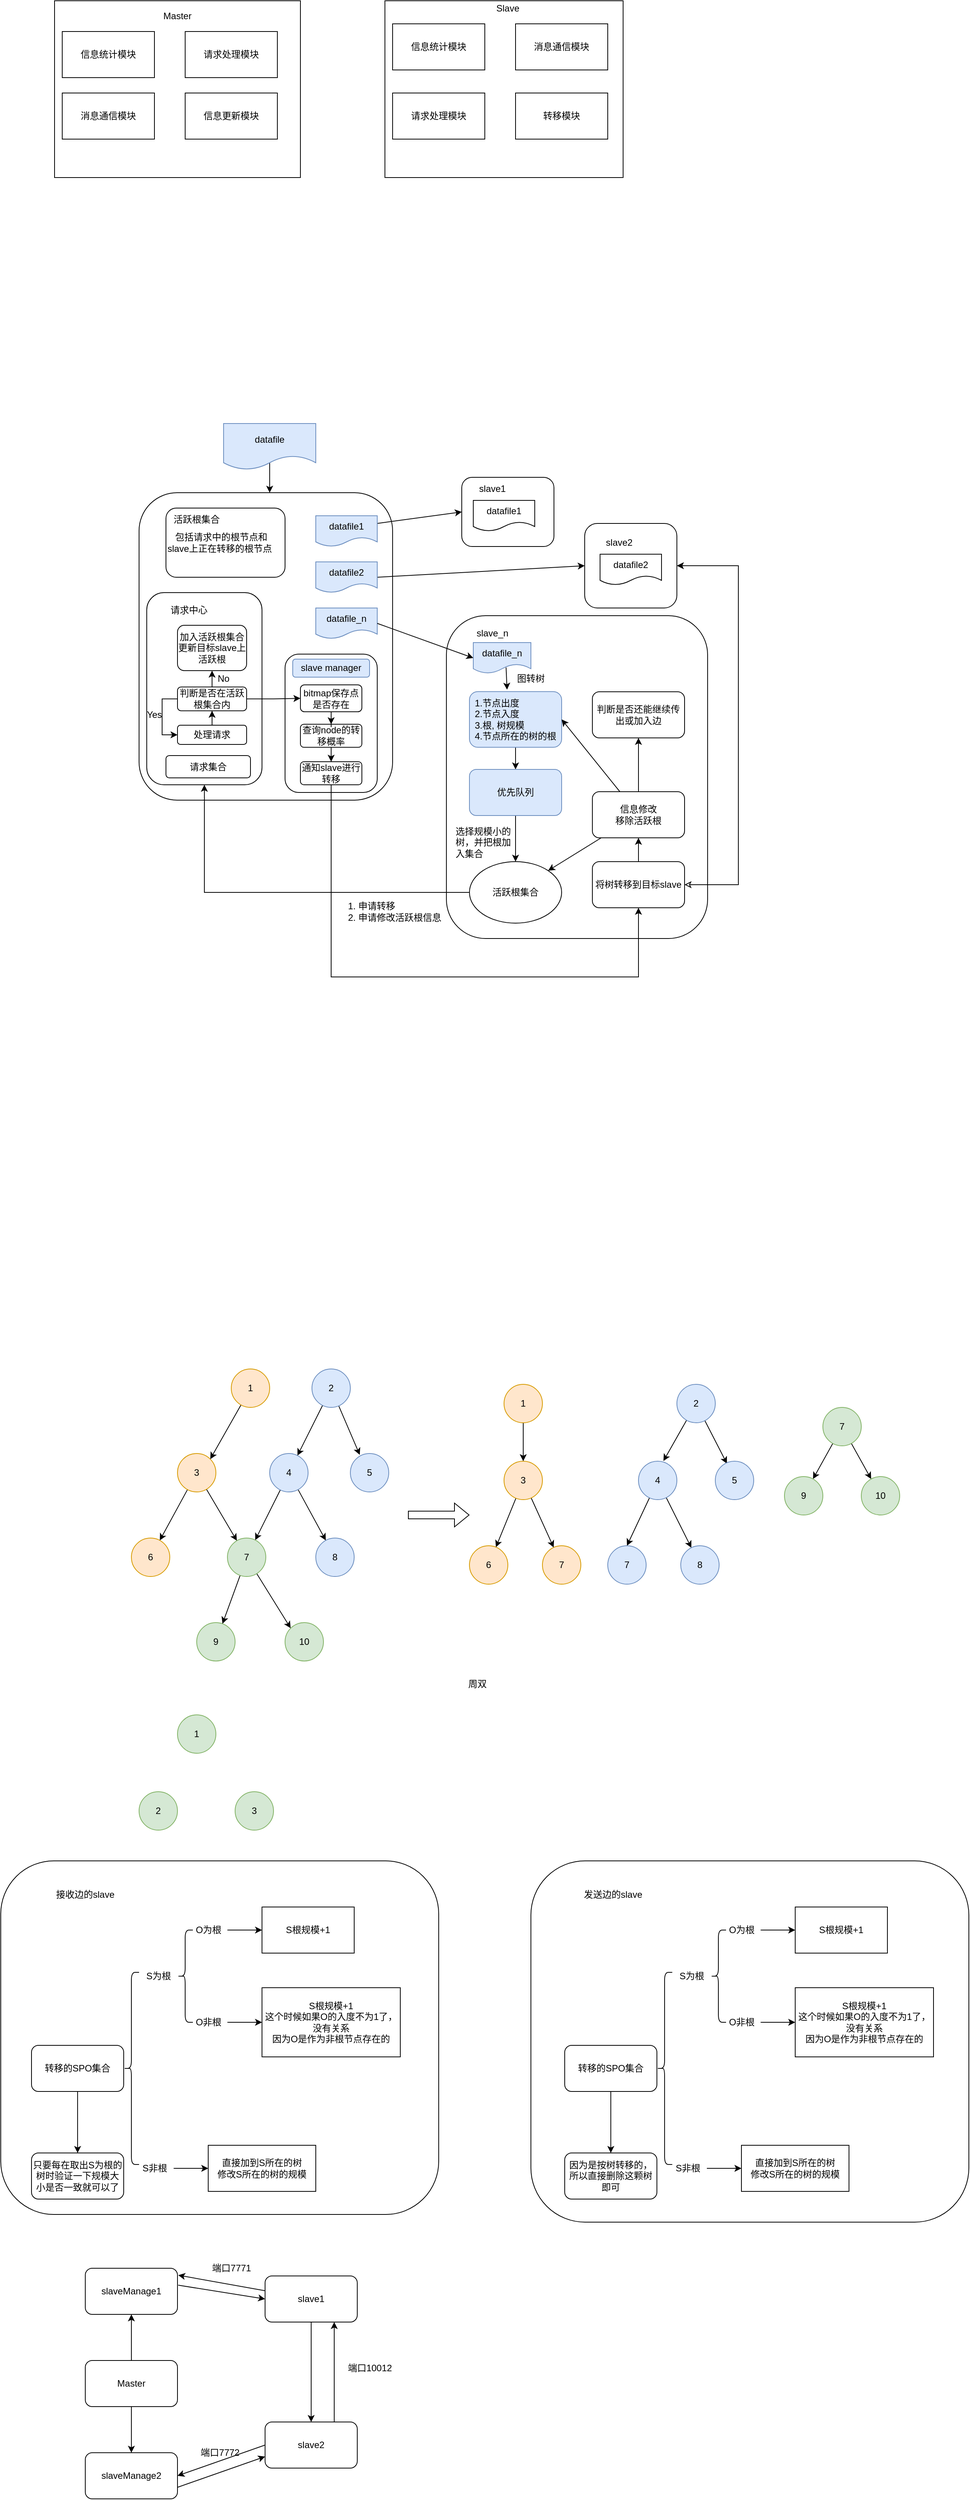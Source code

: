 <mxfile version="16.1.4" type="github">
  <diagram id="CnrGdjlpG-0PLHqotfFn" name="Page-1">
    <mxGraphModel dx="794" dy="814" grid="1" gridSize="10" guides="1" tooltips="1" connect="1" arrows="1" fold="1" page="1" pageScale="1" pageWidth="827" pageHeight="1169" math="0" shadow="0">
      <root>
        <mxCell id="0" />
        <mxCell id="1" parent="0" />
        <mxCell id="g1QRkOlSLJRobrrcsTEr-57" value="" style="rounded=1;whiteSpace=wrap;html=1;" vertex="1" parent="1">
          <mxGeometry x="700" y="2500" width="570" height="470" as="geometry" />
        </mxCell>
        <mxCell id="g1QRkOlSLJRobrrcsTEr-56" value="" style="rounded=1;whiteSpace=wrap;html=1;" vertex="1" parent="1">
          <mxGeometry x="10" y="2500" width="570" height="460" as="geometry" />
        </mxCell>
        <mxCell id="zFU5oNDIlzZ2d6ieY4Zo-1" value="" style="rounded=0;whiteSpace=wrap;html=1;" parent="1" vertex="1">
          <mxGeometry x="80" y="80" width="320" height="230" as="geometry" />
        </mxCell>
        <mxCell id="zFU5oNDIlzZ2d6ieY4Zo-2" value="Master" style="text;html=1;strokeColor=none;fillColor=none;align=center;verticalAlign=middle;whiteSpace=wrap;rounded=0;" parent="1" vertex="1">
          <mxGeometry x="220" y="90" width="40" height="20" as="geometry" />
        </mxCell>
        <mxCell id="zFU5oNDIlzZ2d6ieY4Zo-3" value="" style="rounded=0;whiteSpace=wrap;html=1;" parent="1" vertex="1">
          <mxGeometry x="510" y="80" width="310" height="230" as="geometry" />
        </mxCell>
        <mxCell id="zFU5oNDIlzZ2d6ieY4Zo-4" value="Slave" style="text;html=1;strokeColor=none;fillColor=none;align=center;verticalAlign=middle;whiteSpace=wrap;rounded=0;" parent="1" vertex="1">
          <mxGeometry x="650" y="80" width="40" height="20" as="geometry" />
        </mxCell>
        <mxCell id="zFU5oNDIlzZ2d6ieY4Zo-5" value="信息统计模块" style="rounded=0;whiteSpace=wrap;html=1;" parent="1" vertex="1">
          <mxGeometry x="90" y="120" width="120" height="60" as="geometry" />
        </mxCell>
        <mxCell id="zFU5oNDIlzZ2d6ieY4Zo-6" value="请求处理模块" style="rounded=0;whiteSpace=wrap;html=1;" parent="1" vertex="1">
          <mxGeometry x="250" y="120" width="120" height="60" as="geometry" />
        </mxCell>
        <mxCell id="zFU5oNDIlzZ2d6ieY4Zo-7" value="消息通信模块" style="rounded=0;whiteSpace=wrap;html=1;" parent="1" vertex="1">
          <mxGeometry x="90" y="200" width="120" height="60" as="geometry" />
        </mxCell>
        <mxCell id="zFU5oNDIlzZ2d6ieY4Zo-8" value="信息更新模块" style="rounded=0;whiteSpace=wrap;html=1;" parent="1" vertex="1">
          <mxGeometry x="250" y="200" width="120" height="60" as="geometry" />
        </mxCell>
        <mxCell id="zFU5oNDIlzZ2d6ieY4Zo-9" value="信息统计模块" style="rounded=0;whiteSpace=wrap;html=1;" parent="1" vertex="1">
          <mxGeometry x="520" y="110" width="120" height="60" as="geometry" />
        </mxCell>
        <mxCell id="zFU5oNDIlzZ2d6ieY4Zo-10" value="消息通信模块" style="rounded=0;whiteSpace=wrap;html=1;" parent="1" vertex="1">
          <mxGeometry x="680" y="110" width="120" height="60" as="geometry" />
        </mxCell>
        <mxCell id="zFU5oNDIlzZ2d6ieY4Zo-11" value="请求处理模块" style="rounded=0;whiteSpace=wrap;html=1;" parent="1" vertex="1">
          <mxGeometry x="520" y="200" width="120" height="60" as="geometry" />
        </mxCell>
        <mxCell id="zFU5oNDIlzZ2d6ieY4Zo-12" value="转移模块" style="rounded=0;whiteSpace=wrap;html=1;" parent="1" vertex="1">
          <mxGeometry x="680" y="200" width="120" height="60" as="geometry" />
        </mxCell>
        <mxCell id="y5PRtlSAv2PTJu1oQnsw-1" value="" style="rounded=1;whiteSpace=wrap;html=1;" parent="1" vertex="1">
          <mxGeometry x="190" y="720" width="330" height="400" as="geometry" />
        </mxCell>
        <mxCell id="y5PRtlSAv2PTJu1oQnsw-4" style="edgeStyle=orthogonalEdgeStyle;rounded=0;orthogonalLoop=1;jettySize=auto;html=1;exitX=0.525;exitY=0.8;exitDx=0;exitDy=0;exitPerimeter=0;" parent="1" source="y5PRtlSAv2PTJu1oQnsw-3" target="y5PRtlSAv2PTJu1oQnsw-1" edge="1">
          <mxGeometry relative="1" as="geometry">
            <Array as="points">
              <mxPoint x="360" y="648" />
            </Array>
          </mxGeometry>
        </mxCell>
        <mxCell id="y5PRtlSAv2PTJu1oQnsw-3" value="datafile" style="shape=document;whiteSpace=wrap;html=1;boundedLbl=1;fillColor=#dae8fc;strokeColor=#6c8ebf;" parent="1" vertex="1">
          <mxGeometry x="300" y="630" width="120" height="60" as="geometry" />
        </mxCell>
        <mxCell id="y5PRtlSAv2PTJu1oQnsw-18" style="rounded=0;orthogonalLoop=1;jettySize=auto;html=1;exitX=1;exitY=0.25;exitDx=0;exitDy=0;entryX=0;entryY=0.5;entryDx=0;entryDy=0;" parent="1" source="y5PRtlSAv2PTJu1oQnsw-5" target="y5PRtlSAv2PTJu1oQnsw-9" edge="1">
          <mxGeometry relative="1" as="geometry" />
        </mxCell>
        <mxCell id="y5PRtlSAv2PTJu1oQnsw-5" value="datafile1" style="shape=document;whiteSpace=wrap;html=1;boundedLbl=1;fillColor=#dae8fc;strokeColor=#6c8ebf;" parent="1" vertex="1">
          <mxGeometry x="420" y="750" width="80" height="40" as="geometry" />
        </mxCell>
        <mxCell id="y5PRtlSAv2PTJu1oQnsw-19" style="edgeStyle=none;rounded=0;orthogonalLoop=1;jettySize=auto;html=1;exitX=1;exitY=0.5;exitDx=0;exitDy=0;entryX=0;entryY=0.5;entryDx=0;entryDy=0;" parent="1" source="y5PRtlSAv2PTJu1oQnsw-6" target="y5PRtlSAv2PTJu1oQnsw-11" edge="1">
          <mxGeometry relative="1" as="geometry" />
        </mxCell>
        <mxCell id="y5PRtlSAv2PTJu1oQnsw-6" value="datafile2" style="shape=document;whiteSpace=wrap;html=1;boundedLbl=1;fillColor=#dae8fc;strokeColor=#6c8ebf;" parent="1" vertex="1">
          <mxGeometry x="420" y="810" width="80" height="40" as="geometry" />
        </mxCell>
        <mxCell id="y5PRtlSAv2PTJu1oQnsw-7" value="datafile_n" style="shape=document;whiteSpace=wrap;html=1;boundedLbl=1;fillColor=#dae8fc;strokeColor=#6c8ebf;" parent="1" vertex="1">
          <mxGeometry x="420" y="870" width="80" height="40" as="geometry" />
        </mxCell>
        <mxCell id="y5PRtlSAv2PTJu1oQnsw-9" value="" style="rounded=1;whiteSpace=wrap;html=1;" parent="1" vertex="1">
          <mxGeometry x="610" y="700" width="120" height="90" as="geometry" />
        </mxCell>
        <mxCell id="y5PRtlSAv2PTJu1oQnsw-10" value="slave1" style="text;html=1;strokeColor=none;fillColor=none;align=center;verticalAlign=middle;whiteSpace=wrap;rounded=0;" parent="1" vertex="1">
          <mxGeometry x="620" y="700" width="60" height="30" as="geometry" />
        </mxCell>
        <mxCell id="y5PRtlSAv2PTJu1oQnsw-11" value="" style="rounded=1;whiteSpace=wrap;html=1;" parent="1" vertex="1">
          <mxGeometry x="770" y="760" width="120" height="110" as="geometry" />
        </mxCell>
        <mxCell id="y5PRtlSAv2PTJu1oQnsw-12" value="slave2" style="text;html=1;strokeColor=none;fillColor=none;align=center;verticalAlign=middle;whiteSpace=wrap;rounded=0;" parent="1" vertex="1">
          <mxGeometry x="785" y="770" width="60" height="30" as="geometry" />
        </mxCell>
        <mxCell id="y5PRtlSAv2PTJu1oQnsw-13" value="" style="rounded=1;whiteSpace=wrap;html=1;" parent="1" vertex="1">
          <mxGeometry x="590" y="880" width="340" height="420" as="geometry" />
        </mxCell>
        <mxCell id="y5PRtlSAv2PTJu1oQnsw-14" value="slave_n" style="text;html=1;strokeColor=none;fillColor=none;align=center;verticalAlign=middle;whiteSpace=wrap;rounded=0;" parent="1" vertex="1">
          <mxGeometry x="620" y="888" width="60" height="30" as="geometry" />
        </mxCell>
        <mxCell id="y5PRtlSAv2PTJu1oQnsw-15" value="datafile1" style="shape=document;whiteSpace=wrap;html=1;boundedLbl=1;" parent="1" vertex="1">
          <mxGeometry x="625" y="730" width="80" height="40" as="geometry" />
        </mxCell>
        <mxCell id="y5PRtlSAv2PTJu1oQnsw-16" value="datafile2" style="shape=document;whiteSpace=wrap;html=1;boundedLbl=1;" parent="1" vertex="1">
          <mxGeometry x="790" y="800" width="80" height="40" as="geometry" />
        </mxCell>
        <mxCell id="y5PRtlSAv2PTJu1oQnsw-22" style="edgeStyle=none;rounded=0;orthogonalLoop=1;jettySize=auto;html=1;entryX=0.408;entryY=-0.034;entryDx=0;entryDy=0;entryPerimeter=0;exitX=0.569;exitY=0.81;exitDx=0;exitDy=0;exitPerimeter=0;" parent="1" source="y5PRtlSAv2PTJu1oQnsw-17" target="y5PRtlSAv2PTJu1oQnsw-21" edge="1">
          <mxGeometry relative="1" as="geometry" />
        </mxCell>
        <mxCell id="y5PRtlSAv2PTJu1oQnsw-17" value="datafile_n" style="shape=document;whiteSpace=wrap;html=1;boundedLbl=1;fillColor=#dae8fc;strokeColor=#6c8ebf;" parent="1" vertex="1">
          <mxGeometry x="625" y="915" width="75" height="40" as="geometry" />
        </mxCell>
        <mxCell id="y5PRtlSAv2PTJu1oQnsw-29" style="edgeStyle=none;rounded=0;orthogonalLoop=1;jettySize=auto;html=1;entryX=0.5;entryY=0;entryDx=0;entryDy=0;" parent="1" source="y5PRtlSAv2PTJu1oQnsw-21" target="y5PRtlSAv2PTJu1oQnsw-28" edge="1">
          <mxGeometry relative="1" as="geometry" />
        </mxCell>
        <mxCell id="y5PRtlSAv2PTJu1oQnsw-21" value="&lt;div style=&quot;text-align: left&quot;&gt;&lt;span&gt;1.节点出度&lt;/span&gt;&lt;/div&gt;&lt;span&gt;&lt;div style=&quot;text-align: left&quot;&gt;&lt;span&gt;2.节点入度&lt;/span&gt;&lt;/div&gt;&lt;/span&gt;&lt;div style=&quot;text-align: left&quot;&gt;&lt;span&gt;3.根, 树规模&lt;/span&gt;&lt;/div&gt;&lt;div style=&quot;text-align: left&quot;&gt;&lt;span&gt;4.节点所在的树的根&lt;/span&gt;&lt;/div&gt;" style="rounded=1;whiteSpace=wrap;html=1;fillColor=#dae8fc;strokeColor=#6c8ebf;" parent="1" vertex="1">
          <mxGeometry x="620" y="978.75" width="120" height="72.5" as="geometry" />
        </mxCell>
        <mxCell id="y5PRtlSAv2PTJu1oQnsw-23" value="图转树" style="text;html=1;strokeColor=none;fillColor=none;align=center;verticalAlign=middle;whiteSpace=wrap;rounded=0;" parent="1" vertex="1">
          <mxGeometry x="670" y="946.5" width="60" height="30" as="geometry" />
        </mxCell>
        <mxCell id="y5PRtlSAv2PTJu1oQnsw-37" style="edgeStyle=orthogonalEdgeStyle;rounded=0;orthogonalLoop=1;jettySize=auto;html=1;entryX=0.5;entryY=1;entryDx=0;entryDy=0;" parent="1" source="y5PRtlSAv2PTJu1oQnsw-26" target="y5PRtlSAv2PTJu1oQnsw-34" edge="1">
          <mxGeometry relative="1" as="geometry" />
        </mxCell>
        <mxCell id="y5PRtlSAv2PTJu1oQnsw-26" value="活跃根集合" style="ellipse;whiteSpace=wrap;html=1;" parent="1" vertex="1">
          <mxGeometry x="620" y="1200" width="120" height="80" as="geometry" />
        </mxCell>
        <mxCell id="y5PRtlSAv2PTJu1oQnsw-31" style="edgeStyle=orthogonalEdgeStyle;rounded=0;orthogonalLoop=1;jettySize=auto;html=1;entryX=0.5;entryY=0;entryDx=0;entryDy=0;exitX=0.5;exitY=1;exitDx=0;exitDy=0;" parent="1" source="y5PRtlSAv2PTJu1oQnsw-28" target="y5PRtlSAv2PTJu1oQnsw-26" edge="1">
          <mxGeometry relative="1" as="geometry" />
        </mxCell>
        <mxCell id="y5PRtlSAv2PTJu1oQnsw-28" value="优先队列" style="rounded=1;whiteSpace=wrap;html=1;fillColor=#dae8fc;strokeColor=#6c8ebf;" parent="1" vertex="1">
          <mxGeometry x="620" y="1080" width="120" height="60" as="geometry" />
        </mxCell>
        <mxCell id="y5PRtlSAv2PTJu1oQnsw-32" value="选择规模小的树，并把根加入集合" style="text;html=1;strokeColor=none;fillColor=none;align=left;verticalAlign=middle;whiteSpace=wrap;rounded=0;" parent="1" vertex="1">
          <mxGeometry x="600" y="1160" width="80" height="30" as="geometry" />
        </mxCell>
        <mxCell id="y5PRtlSAv2PTJu1oQnsw-20" style="edgeStyle=none;rounded=0;orthogonalLoop=1;jettySize=auto;html=1;exitX=1;exitY=0.5;exitDx=0;exitDy=0;entryX=0;entryY=0.5;entryDx=0;entryDy=0;" parent="1" source="y5PRtlSAv2PTJu1oQnsw-7" target="y5PRtlSAv2PTJu1oQnsw-17" edge="1">
          <mxGeometry relative="1" as="geometry" />
        </mxCell>
        <mxCell id="y5PRtlSAv2PTJu1oQnsw-34" value="" style="rounded=1;whiteSpace=wrap;html=1;" parent="1" vertex="1">
          <mxGeometry x="200" y="850" width="150" height="250" as="geometry" />
        </mxCell>
        <mxCell id="y5PRtlSAv2PTJu1oQnsw-35" value="请求中心" style="text;html=1;strokeColor=none;fillColor=none;align=center;verticalAlign=middle;whiteSpace=wrap;rounded=0;" parent="1" vertex="1">
          <mxGeometry x="225" y="858" width="60" height="30" as="geometry" />
        </mxCell>
        <mxCell id="y5PRtlSAv2PTJu1oQnsw-38" value="1. 申请转移&lt;br&gt;2. 申请修改活跃根信息" style="text;html=1;strokeColor=none;fillColor=none;align=left;verticalAlign=middle;whiteSpace=wrap;rounded=0;" parent="1" vertex="1">
          <mxGeometry x="460" y="1250" width="130" height="30" as="geometry" />
        </mxCell>
        <mxCell id="y5PRtlSAv2PTJu1oQnsw-47" style="edgeStyle=orthogonalEdgeStyle;rounded=0;orthogonalLoop=1;jettySize=auto;html=1;entryX=0.5;entryY=1;entryDx=0;entryDy=0;" parent="1" source="y5PRtlSAv2PTJu1oQnsw-39" target="y5PRtlSAv2PTJu1oQnsw-44" edge="1">
          <mxGeometry relative="1" as="geometry" />
        </mxCell>
        <mxCell id="y5PRtlSAv2PTJu1oQnsw-39" value="处理请求" style="rounded=1;whiteSpace=wrap;html=1;" parent="1" vertex="1">
          <mxGeometry x="240" y="1022.5" width="90" height="25" as="geometry" />
        </mxCell>
        <mxCell id="y5PRtlSAv2PTJu1oQnsw-40" value="&amp;nbsp; &amp;nbsp;包括请求中的根节点和slave上正在转移的根节点" style="rounded=1;whiteSpace=wrap;html=1;align=left;" parent="1" vertex="1">
          <mxGeometry x="225" y="740" width="155" height="90" as="geometry" />
        </mxCell>
        <mxCell id="y5PRtlSAv2PTJu1oQnsw-42" value="" style="rounded=1;whiteSpace=wrap;html=1;" parent="1" vertex="1">
          <mxGeometry x="380" y="930" width="120" height="180" as="geometry" />
        </mxCell>
        <mxCell id="y5PRtlSAv2PTJu1oQnsw-43" value="slave manager" style="rounded=1;whiteSpace=wrap;html=1;fillColor=#dae8fc;strokeColor=#6c8ebf;" parent="1" vertex="1">
          <mxGeometry x="390" y="936.5" width="100" height="23.5" as="geometry" />
        </mxCell>
        <mxCell id="y5PRtlSAv2PTJu1oQnsw-48" style="edgeStyle=orthogonalEdgeStyle;rounded=0;orthogonalLoop=1;jettySize=auto;html=1;entryX=0;entryY=0.5;entryDx=0;entryDy=0;" parent="1" source="y5PRtlSAv2PTJu1oQnsw-44" target="y5PRtlSAv2PTJu1oQnsw-61" edge="1">
          <mxGeometry relative="1" as="geometry" />
        </mxCell>
        <mxCell id="y5PRtlSAv2PTJu1oQnsw-53" style="edgeStyle=orthogonalEdgeStyle;rounded=0;orthogonalLoop=1;jettySize=auto;html=1;" parent="1" source="y5PRtlSAv2PTJu1oQnsw-44" target="y5PRtlSAv2PTJu1oQnsw-51" edge="1">
          <mxGeometry relative="1" as="geometry" />
        </mxCell>
        <mxCell id="y5PRtlSAv2PTJu1oQnsw-55" style="edgeStyle=orthogonalEdgeStyle;rounded=0;orthogonalLoop=1;jettySize=auto;html=1;entryX=0;entryY=0.5;entryDx=0;entryDy=0;" parent="1" source="y5PRtlSAv2PTJu1oQnsw-44" target="y5PRtlSAv2PTJu1oQnsw-39" edge="1">
          <mxGeometry relative="1" as="geometry">
            <Array as="points">
              <mxPoint x="220" y="988.5" />
              <mxPoint x="220" y="1035.5" />
            </Array>
          </mxGeometry>
        </mxCell>
        <mxCell id="y5PRtlSAv2PTJu1oQnsw-44" value="判断是否在活跃根集合内" style="rounded=1;whiteSpace=wrap;html=1;" parent="1" vertex="1">
          <mxGeometry x="240" y="972.75" width="90" height="31" as="geometry" />
        </mxCell>
        <mxCell id="y5PRtlSAv2PTJu1oQnsw-45" value="活跃根集合" style="text;html=1;strokeColor=none;fillColor=none;align=center;verticalAlign=middle;whiteSpace=wrap;rounded=0;" parent="1" vertex="1">
          <mxGeometry x="225" y="740" width="80" height="30" as="geometry" />
        </mxCell>
        <mxCell id="y5PRtlSAv2PTJu1oQnsw-63" style="edgeStyle=orthogonalEdgeStyle;rounded=0;orthogonalLoop=1;jettySize=auto;html=1;entryX=0.5;entryY=0;entryDx=0;entryDy=0;" parent="1" source="y5PRtlSAv2PTJu1oQnsw-49" target="y5PRtlSAv2PTJu1oQnsw-60" edge="1">
          <mxGeometry relative="1" as="geometry" />
        </mxCell>
        <mxCell id="y5PRtlSAv2PTJu1oQnsw-49" value="查询node的转移概率" style="rounded=1;whiteSpace=wrap;html=1;" parent="1" vertex="1">
          <mxGeometry x="400" y="1021.25" width="80" height="30" as="geometry" />
        </mxCell>
        <mxCell id="y5PRtlSAv2PTJu1oQnsw-51" value="加入活跃根集合&lt;br&gt;更新目标slave上活跃根" style="rounded=1;whiteSpace=wrap;html=1;" parent="1" vertex="1">
          <mxGeometry x="240" y="892.5" width="90" height="59" as="geometry" />
        </mxCell>
        <mxCell id="y5PRtlSAv2PTJu1oQnsw-56" value="Yes" style="text;html=1;strokeColor=none;fillColor=none;align=center;verticalAlign=middle;whiteSpace=wrap;rounded=0;" parent="1" vertex="1">
          <mxGeometry x="200" y="1003.75" width="20" height="10" as="geometry" />
        </mxCell>
        <mxCell id="y5PRtlSAv2PTJu1oQnsw-59" value="No" style="text;html=1;strokeColor=none;fillColor=none;align=center;verticalAlign=middle;whiteSpace=wrap;rounded=0;" parent="1" vertex="1">
          <mxGeometry x="285" y="951.5" width="30" height="20" as="geometry" />
        </mxCell>
        <mxCell id="y5PRtlSAv2PTJu1oQnsw-65" style="edgeStyle=orthogonalEdgeStyle;rounded=0;orthogonalLoop=1;jettySize=auto;html=1;entryX=0.5;entryY=1;entryDx=0;entryDy=0;" parent="1" source="y5PRtlSAv2PTJu1oQnsw-60" target="y5PRtlSAv2PTJu1oQnsw-64" edge="1">
          <mxGeometry relative="1" as="geometry">
            <Array as="points">
              <mxPoint x="440" y="1350" />
              <mxPoint x="840" y="1350" />
            </Array>
          </mxGeometry>
        </mxCell>
        <mxCell id="y5PRtlSAv2PTJu1oQnsw-60" value="通知slave进行转移" style="rounded=1;whiteSpace=wrap;html=1;" parent="1" vertex="1">
          <mxGeometry x="400" y="1070" width="80" height="30" as="geometry" />
        </mxCell>
        <mxCell id="y5PRtlSAv2PTJu1oQnsw-62" style="edgeStyle=orthogonalEdgeStyle;rounded=0;orthogonalLoop=1;jettySize=auto;html=1;entryX=0.5;entryY=0;entryDx=0;entryDy=0;" parent="1" source="y5PRtlSAv2PTJu1oQnsw-61" target="y5PRtlSAv2PTJu1oQnsw-49" edge="1">
          <mxGeometry relative="1" as="geometry" />
        </mxCell>
        <mxCell id="y5PRtlSAv2PTJu1oQnsw-61" value="bitmap保存点是否存在" style="rounded=1;whiteSpace=wrap;html=1;" parent="1" vertex="1">
          <mxGeometry x="400" y="970" width="80" height="35" as="geometry" />
        </mxCell>
        <mxCell id="y5PRtlSAv2PTJu1oQnsw-71" style="edgeStyle=orthogonalEdgeStyle;rounded=0;orthogonalLoop=1;jettySize=auto;html=1;entryX=0.5;entryY=1;entryDx=0;entryDy=0;" parent="1" source="y5PRtlSAv2PTJu1oQnsw-64" target="y5PRtlSAv2PTJu1oQnsw-68" edge="1">
          <mxGeometry relative="1" as="geometry" />
        </mxCell>
        <mxCell id="y5PRtlSAv2PTJu1oQnsw-125" style="edgeStyle=orthogonalEdgeStyle;rounded=0;orthogonalLoop=1;jettySize=auto;html=1;entryX=1;entryY=0.5;entryDx=0;entryDy=0;startArrow=classic;startFill=0;" parent="1" source="y5PRtlSAv2PTJu1oQnsw-64" target="y5PRtlSAv2PTJu1oQnsw-11" edge="1">
          <mxGeometry relative="1" as="geometry">
            <Array as="points">
              <mxPoint x="970" y="1230" />
              <mxPoint x="970" y="815" />
            </Array>
          </mxGeometry>
        </mxCell>
        <mxCell id="y5PRtlSAv2PTJu1oQnsw-64" value="将树转移到目标slave" style="rounded=1;whiteSpace=wrap;html=1;" parent="1" vertex="1">
          <mxGeometry x="780" y="1200" width="120" height="60" as="geometry" />
        </mxCell>
        <mxCell id="y5PRtlSAv2PTJu1oQnsw-72" style="rounded=0;orthogonalLoop=1;jettySize=auto;html=1;entryX=1;entryY=0.5;entryDx=0;entryDy=0;" parent="1" source="y5PRtlSAv2PTJu1oQnsw-68" target="y5PRtlSAv2PTJu1oQnsw-21" edge="1">
          <mxGeometry relative="1" as="geometry" />
        </mxCell>
        <mxCell id="y5PRtlSAv2PTJu1oQnsw-73" style="edgeStyle=none;rounded=0;orthogonalLoop=1;jettySize=auto;html=1;entryX=1;entryY=0;entryDx=0;entryDy=0;" parent="1" source="y5PRtlSAv2PTJu1oQnsw-68" target="y5PRtlSAv2PTJu1oQnsw-26" edge="1">
          <mxGeometry relative="1" as="geometry" />
        </mxCell>
        <mxCell id="y5PRtlSAv2PTJu1oQnsw-79" style="edgeStyle=none;rounded=0;orthogonalLoop=1;jettySize=auto;html=1;entryX=0.5;entryY=1;entryDx=0;entryDy=0;" parent="1" source="y5PRtlSAv2PTJu1oQnsw-68" target="y5PRtlSAv2PTJu1oQnsw-74" edge="1">
          <mxGeometry relative="1" as="geometry" />
        </mxCell>
        <mxCell id="y5PRtlSAv2PTJu1oQnsw-68" value="信息修改&lt;br&gt;移除活跃根" style="rounded=1;whiteSpace=wrap;html=1;" parent="1" vertex="1">
          <mxGeometry x="780" y="1109" width="120" height="60" as="geometry" />
        </mxCell>
        <mxCell id="y5PRtlSAv2PTJu1oQnsw-74" value="判断是否还能继续传出或加入边" style="rounded=1;whiteSpace=wrap;html=1;" parent="1" vertex="1">
          <mxGeometry x="780" y="979" width="120" height="60" as="geometry" />
        </mxCell>
        <mxCell id="y5PRtlSAv2PTJu1oQnsw-75" value="请求集合" style="rounded=1;whiteSpace=wrap;html=1;" parent="1" vertex="1">
          <mxGeometry x="225" y="1062" width="110" height="29" as="geometry" />
        </mxCell>
        <mxCell id="y5PRtlSAv2PTJu1oQnsw-83" value="6" style="ellipse;whiteSpace=wrap;html=1;aspect=fixed;fillColor=#ffe6cc;strokeColor=#d79b00;" parent="1" vertex="1">
          <mxGeometry x="620" y="2090" width="50" height="50" as="geometry" />
        </mxCell>
        <mxCell id="y5PRtlSAv2PTJu1oQnsw-84" value="10" style="ellipse;whiteSpace=wrap;html=1;aspect=fixed;fillColor=#d5e8d4;strokeColor=#82b366;" parent="1" vertex="1">
          <mxGeometry x="380" y="2190" width="50" height="50" as="geometry" />
        </mxCell>
        <mxCell id="y5PRtlSAv2PTJu1oQnsw-85" value="9" style="ellipse;whiteSpace=wrap;html=1;aspect=fixed;fillColor=#d5e8d4;strokeColor=#82b366;" parent="1" vertex="1">
          <mxGeometry x="265" y="2190" width="50" height="50" as="geometry" />
        </mxCell>
        <mxCell id="y5PRtlSAv2PTJu1oQnsw-86" value="7" style="ellipse;whiteSpace=wrap;html=1;aspect=fixed;fillColor=#ffe6cc;strokeColor=#d79b00;" parent="1" vertex="1">
          <mxGeometry x="715" y="2090" width="50" height="50" as="geometry" />
        </mxCell>
        <mxCell id="y5PRtlSAv2PTJu1oQnsw-108" style="edgeStyle=none;rounded=0;orthogonalLoop=1;jettySize=auto;html=1;" parent="1" source="y5PRtlSAv2PTJu1oQnsw-87" target="y5PRtlSAv2PTJu1oQnsw-83" edge="1">
          <mxGeometry relative="1" as="geometry" />
        </mxCell>
        <mxCell id="y5PRtlSAv2PTJu1oQnsw-109" style="edgeStyle=none;rounded=0;orthogonalLoop=1;jettySize=auto;html=1;" parent="1" source="y5PRtlSAv2PTJu1oQnsw-87" target="y5PRtlSAv2PTJu1oQnsw-86" edge="1">
          <mxGeometry relative="1" as="geometry" />
        </mxCell>
        <mxCell id="y5PRtlSAv2PTJu1oQnsw-87" value="3" style="ellipse;whiteSpace=wrap;html=1;aspect=fixed;fillColor=#ffe6cc;strokeColor=#d79b00;" parent="1" vertex="1">
          <mxGeometry x="665" y="1980" width="50" height="50" as="geometry" />
        </mxCell>
        <mxCell id="y5PRtlSAv2PTJu1oQnsw-107" style="edgeStyle=none;rounded=0;orthogonalLoop=1;jettySize=auto;html=1;entryX=0.5;entryY=0;entryDx=0;entryDy=0;" parent="1" source="y5PRtlSAv2PTJu1oQnsw-88" target="y5PRtlSAv2PTJu1oQnsw-87" edge="1">
          <mxGeometry relative="1" as="geometry" />
        </mxCell>
        <mxCell id="y5PRtlSAv2PTJu1oQnsw-88" value="1" style="ellipse;whiteSpace=wrap;html=1;aspect=fixed;fillColor=#ffe6cc;strokeColor=#d79b00;" parent="1" vertex="1">
          <mxGeometry x="665" y="1880" width="50" height="50" as="geometry" />
        </mxCell>
        <mxCell id="y5PRtlSAv2PTJu1oQnsw-89" value="5" style="ellipse;whiteSpace=wrap;html=1;aspect=fixed;fillColor=#dae8fc;strokeColor=#6c8ebf;" parent="1" vertex="1">
          <mxGeometry x="465" y="1970" width="50" height="50" as="geometry" />
        </mxCell>
        <mxCell id="y5PRtlSAv2PTJu1oQnsw-90" value="6" style="ellipse;whiteSpace=wrap;html=1;aspect=fixed;fillColor=#ffe6cc;strokeColor=#d79b00;" parent="1" vertex="1">
          <mxGeometry x="180" y="2080" width="50" height="50" as="geometry" />
        </mxCell>
        <mxCell id="y5PRtlSAv2PTJu1oQnsw-91" value="8" style="ellipse;whiteSpace=wrap;html=1;aspect=fixed;fillColor=#dae8fc;strokeColor=#6c8ebf;" parent="1" vertex="1">
          <mxGeometry x="420" y="2080" width="50" height="50" as="geometry" />
        </mxCell>
        <mxCell id="y5PRtlSAv2PTJu1oQnsw-104" style="edgeStyle=none;rounded=0;orthogonalLoop=1;jettySize=auto;html=1;" parent="1" source="y5PRtlSAv2PTJu1oQnsw-92" target="y5PRtlSAv2PTJu1oQnsw-85" edge="1">
          <mxGeometry relative="1" as="geometry" />
        </mxCell>
        <mxCell id="y5PRtlSAv2PTJu1oQnsw-105" style="edgeStyle=none;rounded=0;orthogonalLoop=1;jettySize=auto;html=1;entryX=0;entryY=0;entryDx=0;entryDy=0;" parent="1" source="y5PRtlSAv2PTJu1oQnsw-92" target="y5PRtlSAv2PTJu1oQnsw-84" edge="1">
          <mxGeometry relative="1" as="geometry" />
        </mxCell>
        <mxCell id="y5PRtlSAv2PTJu1oQnsw-92" value="7" style="ellipse;whiteSpace=wrap;html=1;aspect=fixed;fillColor=#d5e8d4;strokeColor=#82b366;" parent="1" vertex="1">
          <mxGeometry x="305" y="2080" width="50" height="50" as="geometry" />
        </mxCell>
        <mxCell id="y5PRtlSAv2PTJu1oQnsw-102" style="edgeStyle=none;rounded=0;orthogonalLoop=1;jettySize=auto;html=1;" parent="1" source="y5PRtlSAv2PTJu1oQnsw-93" target="y5PRtlSAv2PTJu1oQnsw-92" edge="1">
          <mxGeometry relative="1" as="geometry" />
        </mxCell>
        <mxCell id="y5PRtlSAv2PTJu1oQnsw-103" style="edgeStyle=none;rounded=0;orthogonalLoop=1;jettySize=auto;html=1;" parent="1" source="y5PRtlSAv2PTJu1oQnsw-93" target="y5PRtlSAv2PTJu1oQnsw-91" edge="1">
          <mxGeometry relative="1" as="geometry" />
        </mxCell>
        <mxCell id="y5PRtlSAv2PTJu1oQnsw-93" value="4" style="ellipse;whiteSpace=wrap;html=1;aspect=fixed;fillColor=#dae8fc;strokeColor=#6c8ebf;" parent="1" vertex="1">
          <mxGeometry x="360" y="1970" width="50" height="50" as="geometry" />
        </mxCell>
        <mxCell id="y5PRtlSAv2PTJu1oQnsw-100" style="edgeStyle=none;rounded=0;orthogonalLoop=1;jettySize=auto;html=1;" parent="1" source="y5PRtlSAv2PTJu1oQnsw-94" target="y5PRtlSAv2PTJu1oQnsw-90" edge="1">
          <mxGeometry relative="1" as="geometry" />
        </mxCell>
        <mxCell id="y5PRtlSAv2PTJu1oQnsw-101" style="edgeStyle=none;rounded=0;orthogonalLoop=1;jettySize=auto;html=1;" parent="1" source="y5PRtlSAv2PTJu1oQnsw-94" target="y5PRtlSAv2PTJu1oQnsw-92" edge="1">
          <mxGeometry relative="1" as="geometry" />
        </mxCell>
        <mxCell id="y5PRtlSAv2PTJu1oQnsw-94" value="3" style="ellipse;whiteSpace=wrap;html=1;aspect=fixed;fillColor=#ffe6cc;strokeColor=#d79b00;" parent="1" vertex="1">
          <mxGeometry x="240" y="1970" width="50" height="50" as="geometry" />
        </mxCell>
        <mxCell id="y5PRtlSAv2PTJu1oQnsw-99" style="edgeStyle=none;rounded=0;orthogonalLoop=1;jettySize=auto;html=1;" parent="1" source="y5PRtlSAv2PTJu1oQnsw-95" target="y5PRtlSAv2PTJu1oQnsw-93" edge="1">
          <mxGeometry relative="1" as="geometry" />
        </mxCell>
        <mxCell id="y5PRtlSAv2PTJu1oQnsw-106" style="edgeStyle=none;rounded=0;orthogonalLoop=1;jettySize=auto;html=1;entryX=0.245;entryY=0.035;entryDx=0;entryDy=0;entryPerimeter=0;" parent="1" source="y5PRtlSAv2PTJu1oQnsw-95" target="y5PRtlSAv2PTJu1oQnsw-89" edge="1">
          <mxGeometry relative="1" as="geometry" />
        </mxCell>
        <mxCell id="y5PRtlSAv2PTJu1oQnsw-95" value="2" style="ellipse;whiteSpace=wrap;html=1;aspect=fixed;fillColor=#dae8fc;strokeColor=#6c8ebf;" parent="1" vertex="1">
          <mxGeometry x="415" y="1860" width="50" height="50" as="geometry" />
        </mxCell>
        <mxCell id="y5PRtlSAv2PTJu1oQnsw-97" style="edgeStyle=none;rounded=0;orthogonalLoop=1;jettySize=auto;html=1;entryX=1;entryY=0;entryDx=0;entryDy=0;" parent="1" source="y5PRtlSAv2PTJu1oQnsw-96" target="y5PRtlSAv2PTJu1oQnsw-94" edge="1">
          <mxGeometry relative="1" as="geometry" />
        </mxCell>
        <mxCell id="y5PRtlSAv2PTJu1oQnsw-96" value="1" style="ellipse;whiteSpace=wrap;html=1;aspect=fixed;fillColor=#ffe6cc;strokeColor=#d79b00;" parent="1" vertex="1">
          <mxGeometry x="310" y="1860" width="50" height="50" as="geometry" />
        </mxCell>
        <mxCell id="y5PRtlSAv2PTJu1oQnsw-117" style="edgeStyle=none;rounded=0;orthogonalLoop=1;jettySize=auto;html=1;entryX=0.5;entryY=0;entryDx=0;entryDy=0;" parent="1" source="y5PRtlSAv2PTJu1oQnsw-110" target="y5PRtlSAv2PTJu1oQnsw-114" edge="1">
          <mxGeometry relative="1" as="geometry" />
        </mxCell>
        <mxCell id="y5PRtlSAv2PTJu1oQnsw-118" style="edgeStyle=none;rounded=0;orthogonalLoop=1;jettySize=auto;html=1;" parent="1" source="y5PRtlSAv2PTJu1oQnsw-110" target="y5PRtlSAv2PTJu1oQnsw-111" edge="1">
          <mxGeometry relative="1" as="geometry" />
        </mxCell>
        <mxCell id="y5PRtlSAv2PTJu1oQnsw-110" value="4" style="ellipse;whiteSpace=wrap;html=1;aspect=fixed;fillColor=#dae8fc;strokeColor=#6c8ebf;" parent="1" vertex="1">
          <mxGeometry x="840" y="1980" width="50" height="50" as="geometry" />
        </mxCell>
        <mxCell id="y5PRtlSAv2PTJu1oQnsw-111" value="8" style="ellipse;whiteSpace=wrap;html=1;aspect=fixed;fillColor=#dae8fc;strokeColor=#6c8ebf;" parent="1" vertex="1">
          <mxGeometry x="895" y="2090" width="50" height="50" as="geometry" />
        </mxCell>
        <mxCell id="y5PRtlSAv2PTJu1oQnsw-115" style="edgeStyle=none;rounded=0;orthogonalLoop=1;jettySize=auto;html=1;entryX=0.65;entryY=-0.005;entryDx=0;entryDy=0;entryPerimeter=0;" parent="1" source="y5PRtlSAv2PTJu1oQnsw-112" target="y5PRtlSAv2PTJu1oQnsw-110" edge="1">
          <mxGeometry relative="1" as="geometry" />
        </mxCell>
        <mxCell id="y5PRtlSAv2PTJu1oQnsw-116" style="edgeStyle=none;rounded=0;orthogonalLoop=1;jettySize=auto;html=1;entryX=0.303;entryY=0.064;entryDx=0;entryDy=0;entryPerimeter=0;" parent="1" source="y5PRtlSAv2PTJu1oQnsw-112" target="y5PRtlSAv2PTJu1oQnsw-113" edge="1">
          <mxGeometry relative="1" as="geometry" />
        </mxCell>
        <mxCell id="y5PRtlSAv2PTJu1oQnsw-112" value="2" style="ellipse;whiteSpace=wrap;html=1;aspect=fixed;fillColor=#dae8fc;strokeColor=#6c8ebf;" parent="1" vertex="1">
          <mxGeometry x="890" y="1880" width="50" height="50" as="geometry" />
        </mxCell>
        <mxCell id="y5PRtlSAv2PTJu1oQnsw-113" value="5" style="ellipse;whiteSpace=wrap;html=1;aspect=fixed;fillColor=#dae8fc;strokeColor=#6c8ebf;" parent="1" vertex="1">
          <mxGeometry x="940" y="1980" width="50" height="50" as="geometry" />
        </mxCell>
        <mxCell id="y5PRtlSAv2PTJu1oQnsw-114" value="7" style="ellipse;whiteSpace=wrap;html=1;aspect=fixed;fillColor=#dae8fc;strokeColor=#6c8ebf;" parent="1" vertex="1">
          <mxGeometry x="800" y="2090" width="50" height="50" as="geometry" />
        </mxCell>
        <mxCell id="y5PRtlSAv2PTJu1oQnsw-122" style="edgeStyle=none;rounded=0;orthogonalLoop=1;jettySize=auto;html=1;" parent="1" source="y5PRtlSAv2PTJu1oQnsw-119" target="y5PRtlSAv2PTJu1oQnsw-120" edge="1">
          <mxGeometry relative="1" as="geometry" />
        </mxCell>
        <mxCell id="y5PRtlSAv2PTJu1oQnsw-123" style="edgeStyle=none;rounded=0;orthogonalLoop=1;jettySize=auto;html=1;" parent="1" source="y5PRtlSAv2PTJu1oQnsw-119" target="y5PRtlSAv2PTJu1oQnsw-121" edge="1">
          <mxGeometry relative="1" as="geometry" />
        </mxCell>
        <mxCell id="y5PRtlSAv2PTJu1oQnsw-119" value="7" style="ellipse;whiteSpace=wrap;html=1;aspect=fixed;fillColor=#d5e8d4;strokeColor=#82b366;" parent="1" vertex="1">
          <mxGeometry x="1080" y="1910" width="50" height="50" as="geometry" />
        </mxCell>
        <mxCell id="y5PRtlSAv2PTJu1oQnsw-120" value="9" style="ellipse;whiteSpace=wrap;html=1;aspect=fixed;fillColor=#d5e8d4;strokeColor=#82b366;" parent="1" vertex="1">
          <mxGeometry x="1030" y="2000" width="50" height="50" as="geometry" />
        </mxCell>
        <mxCell id="y5PRtlSAv2PTJu1oQnsw-121" value="10" style="ellipse;whiteSpace=wrap;html=1;aspect=fixed;fillColor=#d5e8d4;strokeColor=#82b366;" parent="1" vertex="1">
          <mxGeometry x="1130" y="2000" width="50" height="50" as="geometry" />
        </mxCell>
        <mxCell id="y5PRtlSAv2PTJu1oQnsw-124" value="" style="shape=flexArrow;endArrow=classic;html=1;rounded=0;" parent="1" edge="1">
          <mxGeometry width="50" height="50" relative="1" as="geometry">
            <mxPoint x="540" y="2050" as="sourcePoint" />
            <mxPoint x="620" y="2050" as="targetPoint" />
          </mxGeometry>
        </mxCell>
        <mxCell id="d6v1-Cpk0N6mENJpjrq7-2" value="1" style="ellipse;whiteSpace=wrap;html=1;aspect=fixed;fillColor=#d5e8d4;strokeColor=#82b366;" parent="1" vertex="1">
          <mxGeometry x="240" y="2310" width="50" height="50" as="geometry" />
        </mxCell>
        <mxCell id="d6v1-Cpk0N6mENJpjrq7-3" value="2" style="ellipse;whiteSpace=wrap;html=1;aspect=fixed;fillColor=#d5e8d4;strokeColor=#82b366;" parent="1" vertex="1">
          <mxGeometry x="190" y="2410" width="50" height="50" as="geometry" />
        </mxCell>
        <mxCell id="d6v1-Cpk0N6mENJpjrq7-4" value="3" style="ellipse;whiteSpace=wrap;html=1;aspect=fixed;fillColor=#d5e8d4;strokeColor=#82b366;" parent="1" vertex="1">
          <mxGeometry x="315" y="2410" width="50" height="50" as="geometry" />
        </mxCell>
        <mxCell id="g1QRkOlSLJRobrrcsTEr-17" value="" style="edgeStyle=orthogonalEdgeStyle;rounded=0;orthogonalLoop=1;jettySize=auto;html=1;" edge="1" parent="1" source="g1QRkOlSLJRobrrcsTEr-1" target="g1QRkOlSLJRobrrcsTEr-16">
          <mxGeometry relative="1" as="geometry" />
        </mxCell>
        <mxCell id="g1QRkOlSLJRobrrcsTEr-1" value="转移的SPO集合" style="rounded=1;whiteSpace=wrap;html=1;" vertex="1" parent="1">
          <mxGeometry x="50" y="2740" width="120" height="60" as="geometry" />
        </mxCell>
        <mxCell id="g1QRkOlSLJRobrrcsTEr-2" value="" style="shape=curlyBracket;whiteSpace=wrap;html=1;rounded=1;" vertex="1" parent="1">
          <mxGeometry x="170" y="2645" width="20" height="250" as="geometry" />
        </mxCell>
        <mxCell id="g1QRkOlSLJRobrrcsTEr-3" value="S为根" style="text;html=1;align=center;verticalAlign=middle;resizable=0;points=[];autosize=1;strokeColor=none;fillColor=none;" vertex="1" parent="1">
          <mxGeometry x="190" y="2640" width="50" height="20" as="geometry" />
        </mxCell>
        <mxCell id="g1QRkOlSLJRobrrcsTEr-4" value="" style="shape=curlyBracket;whiteSpace=wrap;html=1;rounded=1;" vertex="1" parent="1">
          <mxGeometry x="240" y="2590" width="20" height="120" as="geometry" />
        </mxCell>
        <mxCell id="g1QRkOlSLJRobrrcsTEr-7" value="" style="edgeStyle=orthogonalEdgeStyle;rounded=0;orthogonalLoop=1;jettySize=auto;html=1;" edge="1" parent="1" source="g1QRkOlSLJRobrrcsTEr-5" target="g1QRkOlSLJRobrrcsTEr-6">
          <mxGeometry relative="1" as="geometry" />
        </mxCell>
        <mxCell id="g1QRkOlSLJRobrrcsTEr-5" value="O为根" style="text;html=1;align=center;verticalAlign=middle;resizable=0;points=[];autosize=1;strokeColor=none;fillColor=none;" vertex="1" parent="1">
          <mxGeometry x="255" y="2580" width="50" height="20" as="geometry" />
        </mxCell>
        <mxCell id="g1QRkOlSLJRobrrcsTEr-6" value="S根规模+1" style="whiteSpace=wrap;html=1;" vertex="1" parent="1">
          <mxGeometry x="350" y="2560" width="120" height="60" as="geometry" />
        </mxCell>
        <mxCell id="g1QRkOlSLJRobrrcsTEr-10" value="" style="edgeStyle=orthogonalEdgeStyle;rounded=0;orthogonalLoop=1;jettySize=auto;html=1;" edge="1" parent="1" source="g1QRkOlSLJRobrrcsTEr-8" target="g1QRkOlSLJRobrrcsTEr-9">
          <mxGeometry relative="1" as="geometry" />
        </mxCell>
        <mxCell id="g1QRkOlSLJRobrrcsTEr-8" value="O非根" style="text;html=1;align=center;verticalAlign=middle;resizable=0;points=[];autosize=1;strokeColor=none;fillColor=none;" vertex="1" parent="1">
          <mxGeometry x="255" y="2700" width="50" height="20" as="geometry" />
        </mxCell>
        <mxCell id="g1QRkOlSLJRobrrcsTEr-9" value="&lt;span&gt;S根规模+1&lt;br&gt;这个时候如果O的入度不为1了，没有关系&lt;br&gt;因为O是作为非根节点存在的&lt;br&gt;&lt;/span&gt;" style="whiteSpace=wrap;html=1;" vertex="1" parent="1">
          <mxGeometry x="350" y="2665" width="180" height="90" as="geometry" />
        </mxCell>
        <mxCell id="g1QRkOlSLJRobrrcsTEr-15" value="" style="edgeStyle=orthogonalEdgeStyle;rounded=0;orthogonalLoop=1;jettySize=auto;html=1;" edge="1" parent="1" source="g1QRkOlSLJRobrrcsTEr-11" target="g1QRkOlSLJRobrrcsTEr-14">
          <mxGeometry relative="1" as="geometry" />
        </mxCell>
        <mxCell id="g1QRkOlSLJRobrrcsTEr-11" value="S非根" style="text;html=1;align=center;verticalAlign=middle;resizable=0;points=[];autosize=1;strokeColor=none;fillColor=none;" vertex="1" parent="1">
          <mxGeometry x="185" y="2890" width="50" height="20" as="geometry" />
        </mxCell>
        <mxCell id="g1QRkOlSLJRobrrcsTEr-14" value="直接加到S所在的树&lt;br&gt;修改S所在的树的规模" style="whiteSpace=wrap;html=1;" vertex="1" parent="1">
          <mxGeometry x="280" y="2870" width="140" height="60" as="geometry" />
        </mxCell>
        <mxCell id="g1QRkOlSLJRobrrcsTEr-16" value="只要每在取出S为根的树时验证一下规模大小是否一致就可以了" style="rounded=1;whiteSpace=wrap;html=1;" vertex="1" parent="1">
          <mxGeometry x="50" y="2880" width="120" height="60" as="geometry" />
        </mxCell>
        <mxCell id="g1QRkOlSLJRobrrcsTEr-21" style="rounded=0;orthogonalLoop=1;jettySize=auto;html=1;entryX=0;entryY=0.5;entryDx=0;entryDy=0;exitX=1.008;exitY=0.367;exitDx=0;exitDy=0;exitPerimeter=0;" edge="1" parent="1" source="g1QRkOlSLJRobrrcsTEr-33" target="g1QRkOlSLJRobrrcsTEr-19">
          <mxGeometry relative="1" as="geometry" />
        </mxCell>
        <mxCell id="g1QRkOlSLJRobrrcsTEr-24" style="edgeStyle=none;rounded=0;orthogonalLoop=1;jettySize=auto;html=1;exitX=1;exitY=0.75;exitDx=0;exitDy=0;entryX=0;entryY=0.75;entryDx=0;entryDy=0;" edge="1" parent="1" source="g1QRkOlSLJRobrrcsTEr-34" target="g1QRkOlSLJRobrrcsTEr-20">
          <mxGeometry relative="1" as="geometry" />
        </mxCell>
        <mxCell id="g1QRkOlSLJRobrrcsTEr-36" style="edgeStyle=none;rounded=0;orthogonalLoop=1;jettySize=auto;html=1;entryX=0.5;entryY=0;entryDx=0;entryDy=0;" edge="1" parent="1" source="g1QRkOlSLJRobrrcsTEr-18" target="g1QRkOlSLJRobrrcsTEr-34">
          <mxGeometry relative="1" as="geometry" />
        </mxCell>
        <mxCell id="g1QRkOlSLJRobrrcsTEr-37" style="edgeStyle=none;rounded=0;orthogonalLoop=1;jettySize=auto;html=1;exitX=0.5;exitY=0;exitDx=0;exitDy=0;" edge="1" parent="1" source="g1QRkOlSLJRobrrcsTEr-18" target="g1QRkOlSLJRobrrcsTEr-33">
          <mxGeometry relative="1" as="geometry" />
        </mxCell>
        <mxCell id="g1QRkOlSLJRobrrcsTEr-18" value="Master" style="rounded=1;whiteSpace=wrap;html=1;" vertex="1" parent="1">
          <mxGeometry x="120" y="3150" width="120" height="60" as="geometry" />
        </mxCell>
        <mxCell id="g1QRkOlSLJRobrrcsTEr-22" style="edgeStyle=none;rounded=0;orthogonalLoop=1;jettySize=auto;html=1;entryX=1.008;entryY=0.15;entryDx=0;entryDy=0;entryPerimeter=0;" edge="1" parent="1" source="g1QRkOlSLJRobrrcsTEr-19" target="g1QRkOlSLJRobrrcsTEr-33">
          <mxGeometry relative="1" as="geometry" />
        </mxCell>
        <mxCell id="g1QRkOlSLJRobrrcsTEr-30" style="edgeStyle=none;rounded=0;orthogonalLoop=1;jettySize=auto;html=1;" edge="1" parent="1" source="g1QRkOlSLJRobrrcsTEr-19" target="g1QRkOlSLJRobrrcsTEr-20">
          <mxGeometry relative="1" as="geometry" />
        </mxCell>
        <mxCell id="g1QRkOlSLJRobrrcsTEr-19" value="slave1" style="rounded=1;whiteSpace=wrap;html=1;" vertex="1" parent="1">
          <mxGeometry x="354" y="3040" width="120" height="60" as="geometry" />
        </mxCell>
        <mxCell id="g1QRkOlSLJRobrrcsTEr-28" style="edgeStyle=none;rounded=0;orthogonalLoop=1;jettySize=auto;html=1;exitX=0;exitY=0.5;exitDx=0;exitDy=0;entryX=1;entryY=0.5;entryDx=0;entryDy=0;" edge="1" parent="1" source="g1QRkOlSLJRobrrcsTEr-20" target="g1QRkOlSLJRobrrcsTEr-34">
          <mxGeometry relative="1" as="geometry" />
        </mxCell>
        <mxCell id="g1QRkOlSLJRobrrcsTEr-31" style="edgeStyle=none;rounded=0;orthogonalLoop=1;jettySize=auto;html=1;exitX=0.75;exitY=0;exitDx=0;exitDy=0;entryX=0.75;entryY=1;entryDx=0;entryDy=0;" edge="1" parent="1" source="g1QRkOlSLJRobrrcsTEr-20" target="g1QRkOlSLJRobrrcsTEr-19">
          <mxGeometry relative="1" as="geometry" />
        </mxCell>
        <mxCell id="g1QRkOlSLJRobrrcsTEr-20" value="slave2" style="rounded=1;whiteSpace=wrap;html=1;" vertex="1" parent="1">
          <mxGeometry x="354" y="3230" width="120" height="60" as="geometry" />
        </mxCell>
        <mxCell id="g1QRkOlSLJRobrrcsTEr-23" value="端口7771" style="text;html=1;align=center;verticalAlign=middle;resizable=0;points=[];autosize=1;strokeColor=none;fillColor=none;" vertex="1" parent="1">
          <mxGeometry x="275" y="3020" width="70" height="20" as="geometry" />
        </mxCell>
        <mxCell id="g1QRkOlSLJRobrrcsTEr-25" style="edgeStyle=none;rounded=0;orthogonalLoop=1;jettySize=auto;html=1;entryX=0;entryY=0.75;entryDx=0;entryDy=0;" edge="1" parent="1" source="g1QRkOlSLJRobrrcsTEr-20" target="g1QRkOlSLJRobrrcsTEr-20">
          <mxGeometry relative="1" as="geometry" />
        </mxCell>
        <mxCell id="g1QRkOlSLJRobrrcsTEr-29" value="端口7772" style="text;html=1;align=center;verticalAlign=middle;resizable=0;points=[];autosize=1;strokeColor=none;fillColor=none;" vertex="1" parent="1">
          <mxGeometry x="260" y="3260" width="70" height="20" as="geometry" />
        </mxCell>
        <mxCell id="g1QRkOlSLJRobrrcsTEr-32" value="端口10012" style="text;html=1;align=center;verticalAlign=middle;resizable=0;points=[];autosize=1;strokeColor=none;fillColor=none;" vertex="1" parent="1">
          <mxGeometry x="455" y="3150" width="70" height="20" as="geometry" />
        </mxCell>
        <mxCell id="g1QRkOlSLJRobrrcsTEr-33" value="slaveManage1" style="rounded=1;whiteSpace=wrap;html=1;" vertex="1" parent="1">
          <mxGeometry x="120" y="3030" width="120" height="60" as="geometry" />
        </mxCell>
        <mxCell id="g1QRkOlSLJRobrrcsTEr-34" value="slaveManage2" style="rounded=1;whiteSpace=wrap;html=1;" vertex="1" parent="1">
          <mxGeometry x="120" y="3270" width="120" height="60" as="geometry" />
        </mxCell>
        <mxCell id="g1QRkOlSLJRobrrcsTEr-38" value="周双" style="text;html=1;align=center;verticalAlign=middle;resizable=0;points=[];autosize=1;strokeColor=none;fillColor=none;" vertex="1" parent="1">
          <mxGeometry x="610" y="2260" width="40" height="20" as="geometry" />
        </mxCell>
        <mxCell id="g1QRkOlSLJRobrrcsTEr-41" value="" style="edgeStyle=orthogonalEdgeStyle;rounded=0;orthogonalLoop=1;jettySize=auto;html=1;" edge="1" parent="1" source="g1QRkOlSLJRobrrcsTEr-42" target="g1QRkOlSLJRobrrcsTEr-55">
          <mxGeometry relative="1" as="geometry" />
        </mxCell>
        <mxCell id="g1QRkOlSLJRobrrcsTEr-42" value="转移的SPO集合" style="rounded=1;whiteSpace=wrap;html=1;" vertex="1" parent="1">
          <mxGeometry x="744" y="2740" width="120" height="60" as="geometry" />
        </mxCell>
        <mxCell id="g1QRkOlSLJRobrrcsTEr-43" value="" style="shape=curlyBracket;whiteSpace=wrap;html=1;rounded=1;" vertex="1" parent="1">
          <mxGeometry x="864" y="2645" width="20" height="250" as="geometry" />
        </mxCell>
        <mxCell id="g1QRkOlSLJRobrrcsTEr-44" value="S为根" style="text;html=1;align=center;verticalAlign=middle;resizable=0;points=[];autosize=1;strokeColor=none;fillColor=none;" vertex="1" parent="1">
          <mxGeometry x="884" y="2640" width="50" height="20" as="geometry" />
        </mxCell>
        <mxCell id="g1QRkOlSLJRobrrcsTEr-45" value="" style="shape=curlyBracket;whiteSpace=wrap;html=1;rounded=1;" vertex="1" parent="1">
          <mxGeometry x="934" y="2590" width="20" height="120" as="geometry" />
        </mxCell>
        <mxCell id="g1QRkOlSLJRobrrcsTEr-46" value="" style="edgeStyle=orthogonalEdgeStyle;rounded=0;orthogonalLoop=1;jettySize=auto;html=1;" edge="1" parent="1" source="g1QRkOlSLJRobrrcsTEr-47" target="g1QRkOlSLJRobrrcsTEr-48">
          <mxGeometry relative="1" as="geometry" />
        </mxCell>
        <mxCell id="g1QRkOlSLJRobrrcsTEr-47" value="O为根" style="text;html=1;align=center;verticalAlign=middle;resizable=0;points=[];autosize=1;strokeColor=none;fillColor=none;" vertex="1" parent="1">
          <mxGeometry x="949" y="2580" width="50" height="20" as="geometry" />
        </mxCell>
        <mxCell id="g1QRkOlSLJRobrrcsTEr-48" value="S根规模+1" style="whiteSpace=wrap;html=1;" vertex="1" parent="1">
          <mxGeometry x="1044" y="2560" width="120" height="60" as="geometry" />
        </mxCell>
        <mxCell id="g1QRkOlSLJRobrrcsTEr-49" value="" style="edgeStyle=orthogonalEdgeStyle;rounded=0;orthogonalLoop=1;jettySize=auto;html=1;" edge="1" parent="1" source="g1QRkOlSLJRobrrcsTEr-50" target="g1QRkOlSLJRobrrcsTEr-51">
          <mxGeometry relative="1" as="geometry" />
        </mxCell>
        <mxCell id="g1QRkOlSLJRobrrcsTEr-50" value="O非根" style="text;html=1;align=center;verticalAlign=middle;resizable=0;points=[];autosize=1;strokeColor=none;fillColor=none;" vertex="1" parent="1">
          <mxGeometry x="949" y="2700" width="50" height="20" as="geometry" />
        </mxCell>
        <mxCell id="g1QRkOlSLJRobrrcsTEr-51" value="&lt;span&gt;S根规模+1&lt;br&gt;这个时候如果O的入度不为1了，没有关系&lt;br&gt;因为O是作为非根节点存在的&lt;br&gt;&lt;/span&gt;" style="whiteSpace=wrap;html=1;" vertex="1" parent="1">
          <mxGeometry x="1044" y="2665" width="180" height="90" as="geometry" />
        </mxCell>
        <mxCell id="g1QRkOlSLJRobrrcsTEr-52" value="" style="edgeStyle=orthogonalEdgeStyle;rounded=0;orthogonalLoop=1;jettySize=auto;html=1;" edge="1" parent="1" source="g1QRkOlSLJRobrrcsTEr-53" target="g1QRkOlSLJRobrrcsTEr-54">
          <mxGeometry relative="1" as="geometry" />
        </mxCell>
        <mxCell id="g1QRkOlSLJRobrrcsTEr-53" value="S非根" style="text;html=1;align=center;verticalAlign=middle;resizable=0;points=[];autosize=1;strokeColor=none;fillColor=none;" vertex="1" parent="1">
          <mxGeometry x="879" y="2890" width="50" height="20" as="geometry" />
        </mxCell>
        <mxCell id="g1QRkOlSLJRobrrcsTEr-54" value="直接加到S所在的树&lt;br&gt;修改S所在的树的规模" style="whiteSpace=wrap;html=1;" vertex="1" parent="1">
          <mxGeometry x="974" y="2870" width="140" height="60" as="geometry" />
        </mxCell>
        <mxCell id="g1QRkOlSLJRobrrcsTEr-55" value="因为是按树转移的，所以直接删除这颗树即可" style="rounded=1;whiteSpace=wrap;html=1;" vertex="1" parent="1">
          <mxGeometry x="744" y="2880" width="120" height="60" as="geometry" />
        </mxCell>
        <mxCell id="g1QRkOlSLJRobrrcsTEr-58" value="接收边的slave" style="text;html=1;strokeColor=none;fillColor=none;align=center;verticalAlign=middle;whiteSpace=wrap;rounded=0;" vertex="1" parent="1">
          <mxGeometry x="60" y="2529" width="120" height="30" as="geometry" />
        </mxCell>
        <mxCell id="g1QRkOlSLJRobrrcsTEr-59" value="发送边的slave" style="text;html=1;strokeColor=none;fillColor=none;align=center;verticalAlign=middle;whiteSpace=wrap;rounded=0;" vertex="1" parent="1">
          <mxGeometry x="744" y="2529" width="126" height="30" as="geometry" />
        </mxCell>
      </root>
    </mxGraphModel>
  </diagram>
</mxfile>
